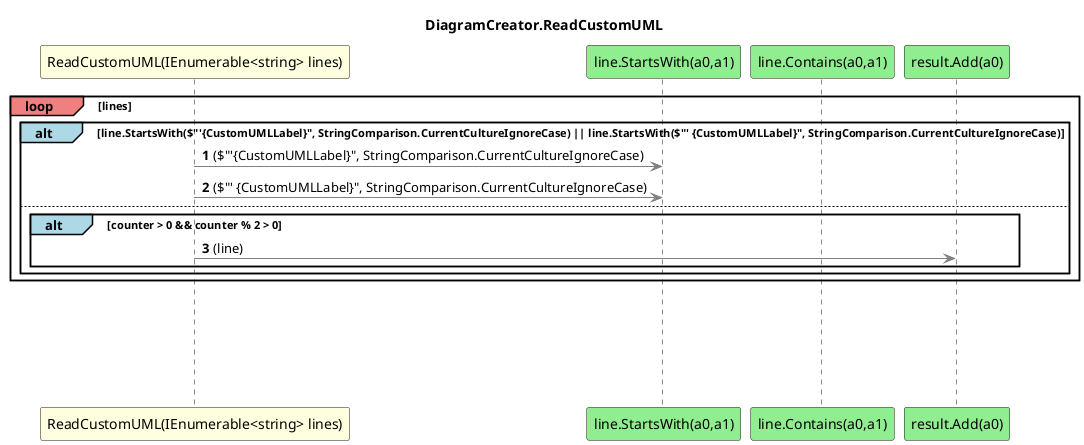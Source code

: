 @startuml DiagramCreator.ReadCustomUML
title DiagramCreator.ReadCustomUML
participant "ReadCustomUML(IEnumerable<string> lines)" as ReadCustomUML_p0 #LightYellow
participant "line.StartsWith(a0,a1)" as line_StartsWith_a0_a1 #LightGreen
participant "result.Add(a0)" as result_Add_a0 #LightGreen
autonumber
loop#LightCoral lines
 alt#LightBlue line.StartsWith($"'{CustomUMLLabel}", StringComparison.CurrentCultureIgnoreCase) || line.StartsWith($"' {CustomUMLLabel}", StringComparison.CurrentCultureIgnoreCase)
 ReadCustomUML_p0 -[#grey]> line_StartsWith_a0_a1 : ($"'{CustomUMLLabel}", StringComparison.CurrentCultureIgnoreCase)
 ReadCustomUML_p0 -[#grey]> line_StartsWith_a0_a1 : ($"' {CustomUMLLabel}", StringComparison.CurrentCultureIgnoreCase)
 else
 alt#LightBlue counter > 0 && counter % 2 > 0
 ReadCustomUML_p0 -[#grey]> result_Add_a0 : (line)
 end
 end
end
' CustomUML
participant "line.Contains(a0,a1)" as line_Contains_a0_a1 #LightGreen
participant "result.Add(a0)" as result_Add_a0 #LightGreen
autonumber
loop#LightCoral lines
 else
 alt#LightBlue counter > 0 && counter % 2 > 0
participant "line.Contains(a0,a1)" as line_Contains_a0_a1 #LightGreen
participant "result.Add(a0)" as result_Add_a0 #LightGreen
autonumber
loop#LightCoral lines
 else
 alt#LightBlue counter > 0 && counter % 2 > 0
' CustomUML
@enduml
